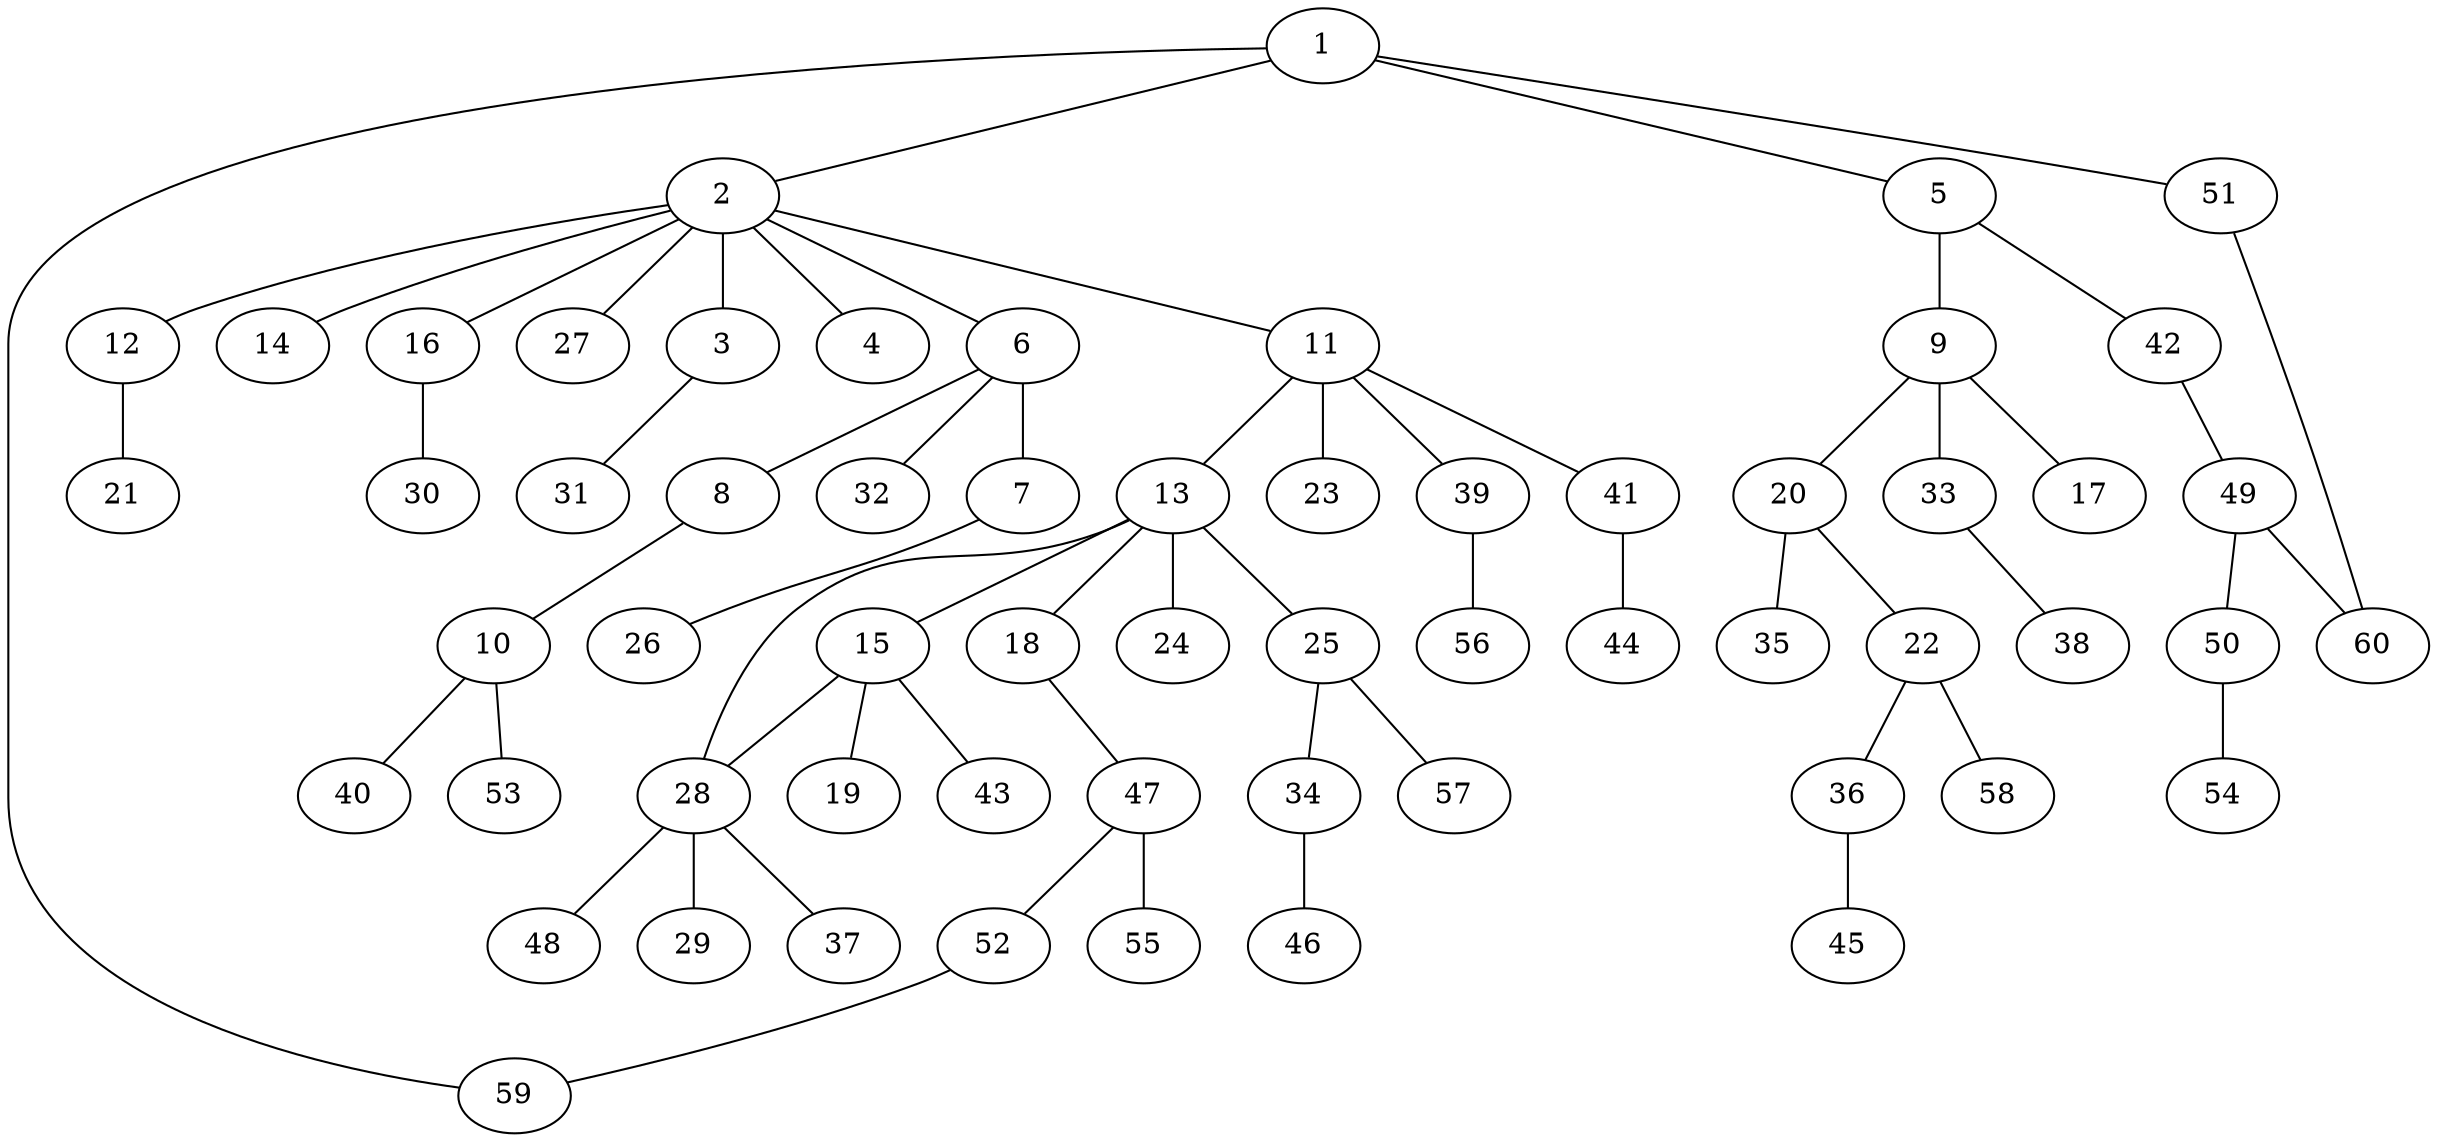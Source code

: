 graph graphname {1--2
1--5
1--51
1--59
2--3
2--4
2--6
2--11
2--12
2--14
2--16
2--27
3--31
5--9
5--42
6--7
6--8
6--32
7--26
8--10
9--17
9--20
9--33
10--40
10--53
11--13
11--23
11--39
11--41
12--21
13--15
13--18
13--24
13--25
13--28
15--19
15--28
15--43
16--30
18--47
20--22
20--35
22--36
22--58
25--34
25--57
28--29
28--37
28--48
33--38
34--46
36--45
39--56
41--44
42--49
47--52
47--55
49--50
49--60
50--54
51--60
52--59
}